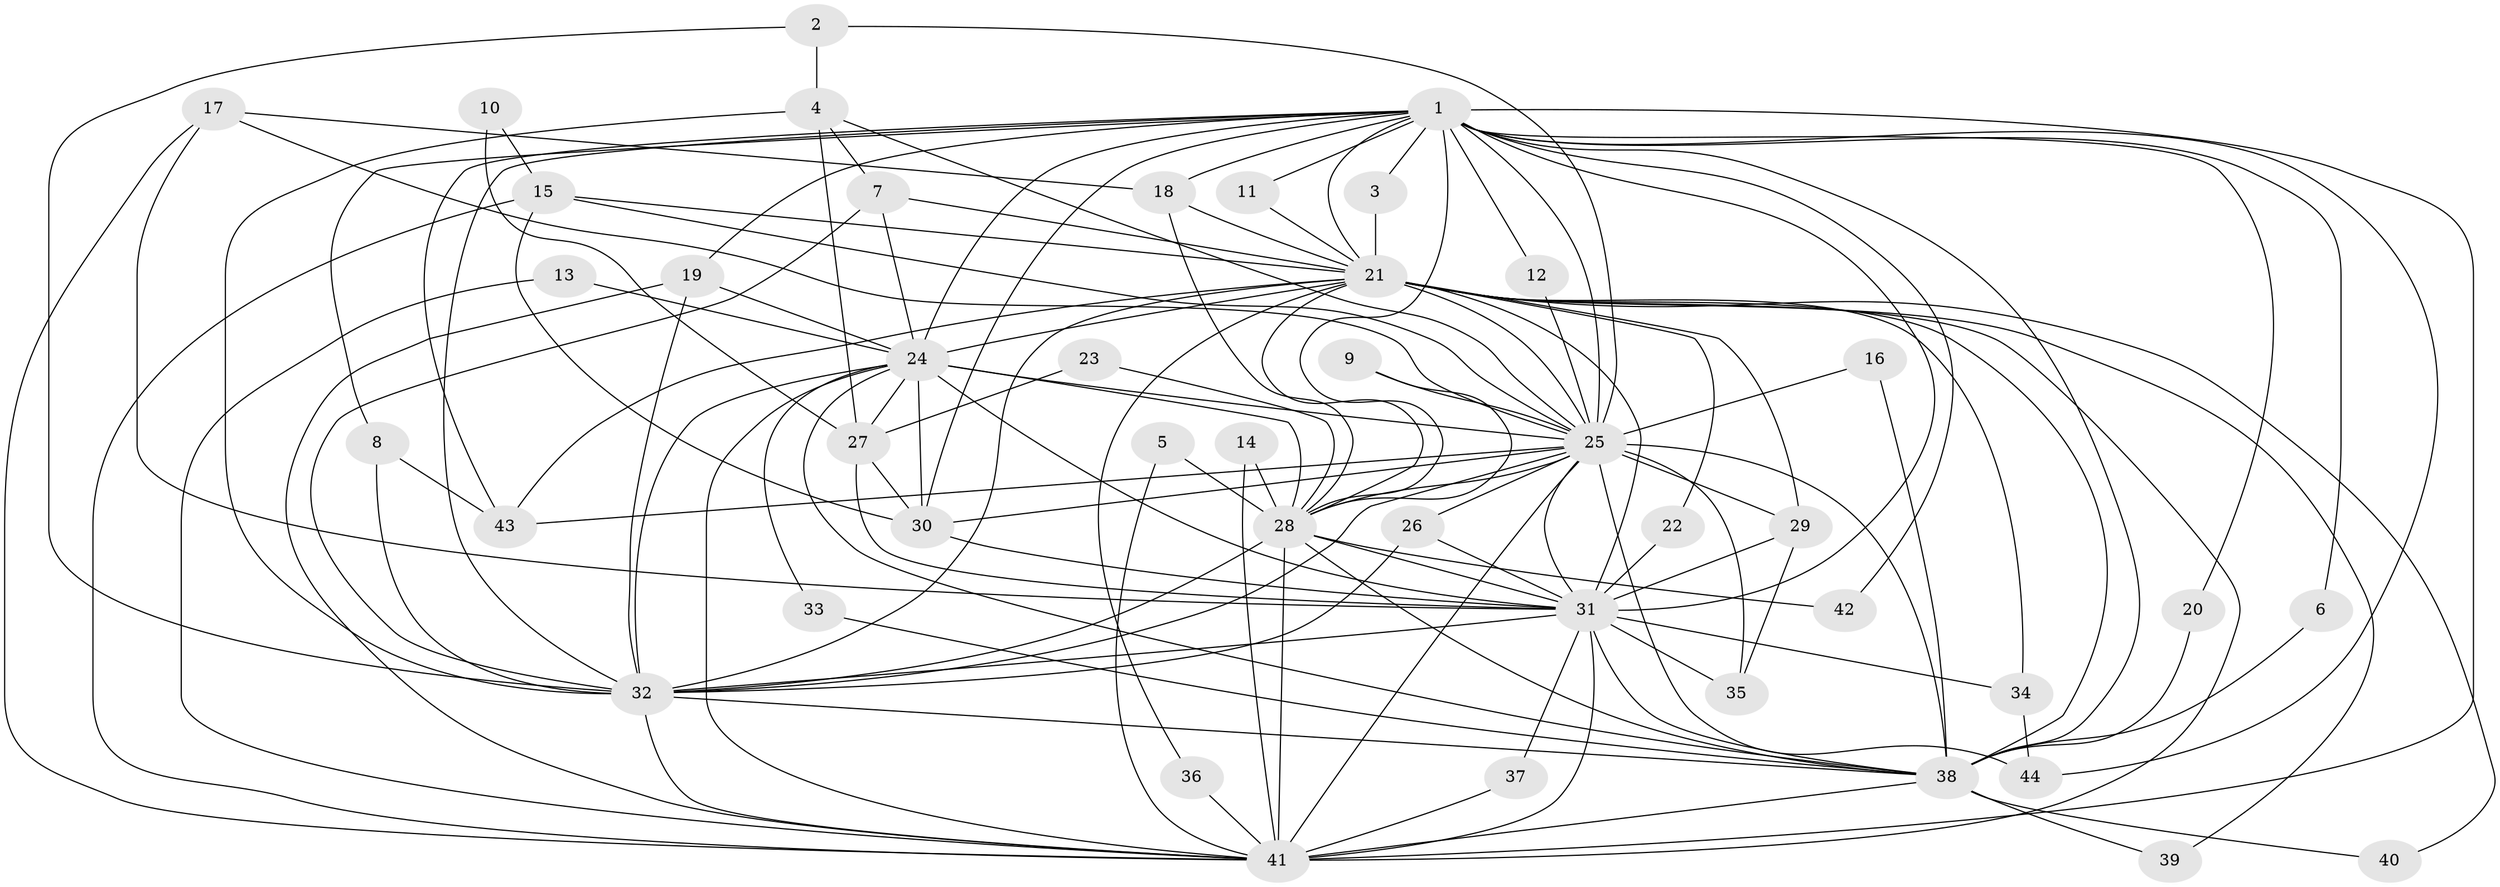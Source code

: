 // original degree distribution, {18: 0.034482758620689655, 17: 0.022988505747126436, 22: 0.022988505747126436, 25: 0.011494252873563218, 16: 0.011494252873563218, 27: 0.011494252873563218, 3: 0.16091954022988506, 4: 0.10344827586206896, 5: 0.04597701149425287, 2: 0.5747126436781609}
// Generated by graph-tools (version 1.1) at 2025/25/03/09/25 03:25:52]
// undirected, 44 vertices, 126 edges
graph export_dot {
graph [start="1"]
  node [color=gray90,style=filled];
  1;
  2;
  3;
  4;
  5;
  6;
  7;
  8;
  9;
  10;
  11;
  12;
  13;
  14;
  15;
  16;
  17;
  18;
  19;
  20;
  21;
  22;
  23;
  24;
  25;
  26;
  27;
  28;
  29;
  30;
  31;
  32;
  33;
  34;
  35;
  36;
  37;
  38;
  39;
  40;
  41;
  42;
  43;
  44;
  1 -- 3 [weight=2.0];
  1 -- 6 [weight=1.0];
  1 -- 8 [weight=1.0];
  1 -- 11 [weight=1.0];
  1 -- 12 [weight=1.0];
  1 -- 18 [weight=1.0];
  1 -- 19 [weight=1.0];
  1 -- 20 [weight=1.0];
  1 -- 21 [weight=2.0];
  1 -- 24 [weight=3.0];
  1 -- 25 [weight=3.0];
  1 -- 28 [weight=3.0];
  1 -- 30 [weight=1.0];
  1 -- 31 [weight=2.0];
  1 -- 32 [weight=2.0];
  1 -- 38 [weight=3.0];
  1 -- 41 [weight=2.0];
  1 -- 42 [weight=1.0];
  1 -- 43 [weight=1.0];
  1 -- 44 [weight=1.0];
  2 -- 4 [weight=1.0];
  2 -- 25 [weight=1.0];
  2 -- 32 [weight=1.0];
  3 -- 21 [weight=1.0];
  4 -- 7 [weight=1.0];
  4 -- 25 [weight=1.0];
  4 -- 27 [weight=1.0];
  4 -- 32 [weight=1.0];
  5 -- 28 [weight=1.0];
  5 -- 41 [weight=1.0];
  6 -- 38 [weight=1.0];
  7 -- 21 [weight=1.0];
  7 -- 24 [weight=1.0];
  7 -- 32 [weight=1.0];
  8 -- 32 [weight=1.0];
  8 -- 43 [weight=1.0];
  9 -- 25 [weight=1.0];
  9 -- 28 [weight=1.0];
  10 -- 15 [weight=1.0];
  10 -- 27 [weight=1.0];
  11 -- 21 [weight=1.0];
  12 -- 25 [weight=1.0];
  13 -- 24 [weight=1.0];
  13 -- 41 [weight=1.0];
  14 -- 28 [weight=1.0];
  14 -- 41 [weight=1.0];
  15 -- 21 [weight=1.0];
  15 -- 25 [weight=1.0];
  15 -- 30 [weight=1.0];
  15 -- 41 [weight=1.0];
  16 -- 25 [weight=1.0];
  16 -- 38 [weight=1.0];
  17 -- 18 [weight=1.0];
  17 -- 25 [weight=1.0];
  17 -- 31 [weight=1.0];
  17 -- 41 [weight=1.0];
  18 -- 21 [weight=1.0];
  18 -- 28 [weight=1.0];
  19 -- 24 [weight=1.0];
  19 -- 32 [weight=1.0];
  19 -- 41 [weight=1.0];
  20 -- 38 [weight=1.0];
  21 -- 22 [weight=1.0];
  21 -- 24 [weight=1.0];
  21 -- 25 [weight=2.0];
  21 -- 28 [weight=1.0];
  21 -- 29 [weight=1.0];
  21 -- 31 [weight=3.0];
  21 -- 32 [weight=2.0];
  21 -- 34 [weight=2.0];
  21 -- 36 [weight=1.0];
  21 -- 38 [weight=2.0];
  21 -- 39 [weight=1.0];
  21 -- 40 [weight=1.0];
  21 -- 41 [weight=1.0];
  21 -- 43 [weight=1.0];
  22 -- 31 [weight=1.0];
  23 -- 27 [weight=1.0];
  23 -- 28 [weight=1.0];
  24 -- 25 [weight=1.0];
  24 -- 27 [weight=1.0];
  24 -- 28 [weight=1.0];
  24 -- 30 [weight=2.0];
  24 -- 31 [weight=1.0];
  24 -- 32 [weight=1.0];
  24 -- 33 [weight=1.0];
  24 -- 38 [weight=1.0];
  24 -- 41 [weight=1.0];
  25 -- 26 [weight=1.0];
  25 -- 28 [weight=3.0];
  25 -- 29 [weight=1.0];
  25 -- 30 [weight=1.0];
  25 -- 31 [weight=1.0];
  25 -- 32 [weight=1.0];
  25 -- 35 [weight=1.0];
  25 -- 38 [weight=1.0];
  25 -- 41 [weight=1.0];
  25 -- 43 [weight=1.0];
  25 -- 44 [weight=1.0];
  26 -- 31 [weight=1.0];
  26 -- 32 [weight=1.0];
  27 -- 30 [weight=1.0];
  27 -- 31 [weight=1.0];
  28 -- 31 [weight=2.0];
  28 -- 32 [weight=1.0];
  28 -- 38 [weight=1.0];
  28 -- 41 [weight=1.0];
  28 -- 42 [weight=1.0];
  29 -- 31 [weight=2.0];
  29 -- 35 [weight=1.0];
  30 -- 31 [weight=1.0];
  31 -- 32 [weight=1.0];
  31 -- 34 [weight=1.0];
  31 -- 35 [weight=1.0];
  31 -- 37 [weight=1.0];
  31 -- 38 [weight=1.0];
  31 -- 41 [weight=1.0];
  32 -- 38 [weight=2.0];
  32 -- 41 [weight=1.0];
  33 -- 38 [weight=1.0];
  34 -- 44 [weight=1.0];
  36 -- 41 [weight=1.0];
  37 -- 41 [weight=1.0];
  38 -- 39 [weight=1.0];
  38 -- 40 [weight=1.0];
  38 -- 41 [weight=2.0];
}
